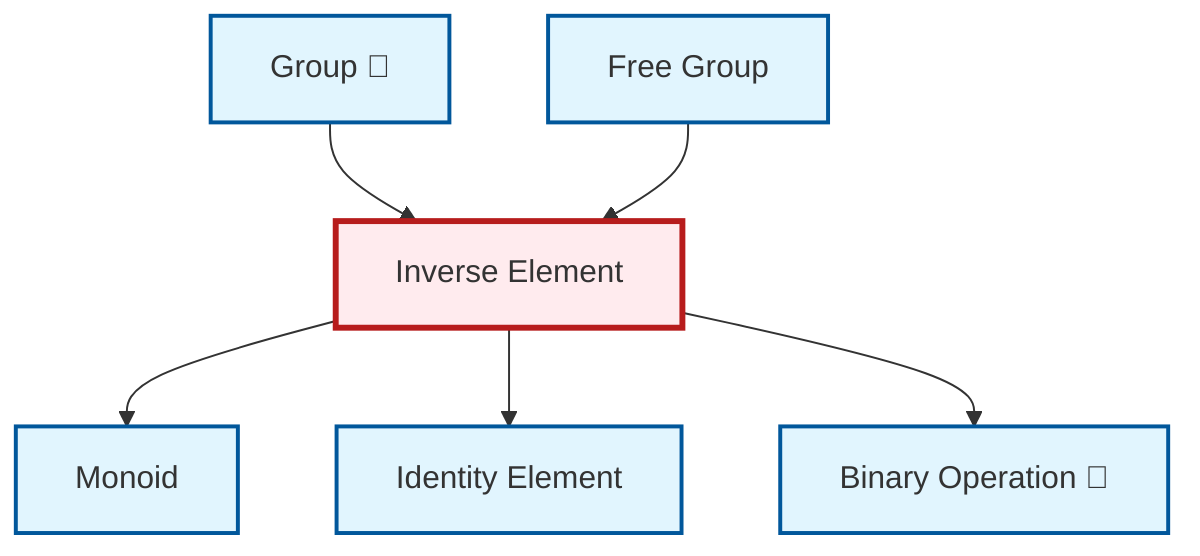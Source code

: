 graph TD
    classDef definition fill:#e1f5fe,stroke:#01579b,stroke-width:2px
    classDef theorem fill:#f3e5f5,stroke:#4a148c,stroke-width:2px
    classDef axiom fill:#fff3e0,stroke:#e65100,stroke-width:2px
    classDef example fill:#e8f5e9,stroke:#1b5e20,stroke-width:2px
    classDef current fill:#ffebee,stroke:#b71c1c,stroke-width:3px
    def-group["Group 📝"]:::definition
    def-inverse-element["Inverse Element"]:::definition
    def-monoid["Monoid"]:::definition
    def-identity-element["Identity Element"]:::definition
    def-free-group["Free Group"]:::definition
    def-binary-operation["Binary Operation 📝"]:::definition
    def-group --> def-inverse-element
    def-inverse-element --> def-monoid
    def-inverse-element --> def-identity-element
    def-free-group --> def-inverse-element
    def-inverse-element --> def-binary-operation
    class def-inverse-element current